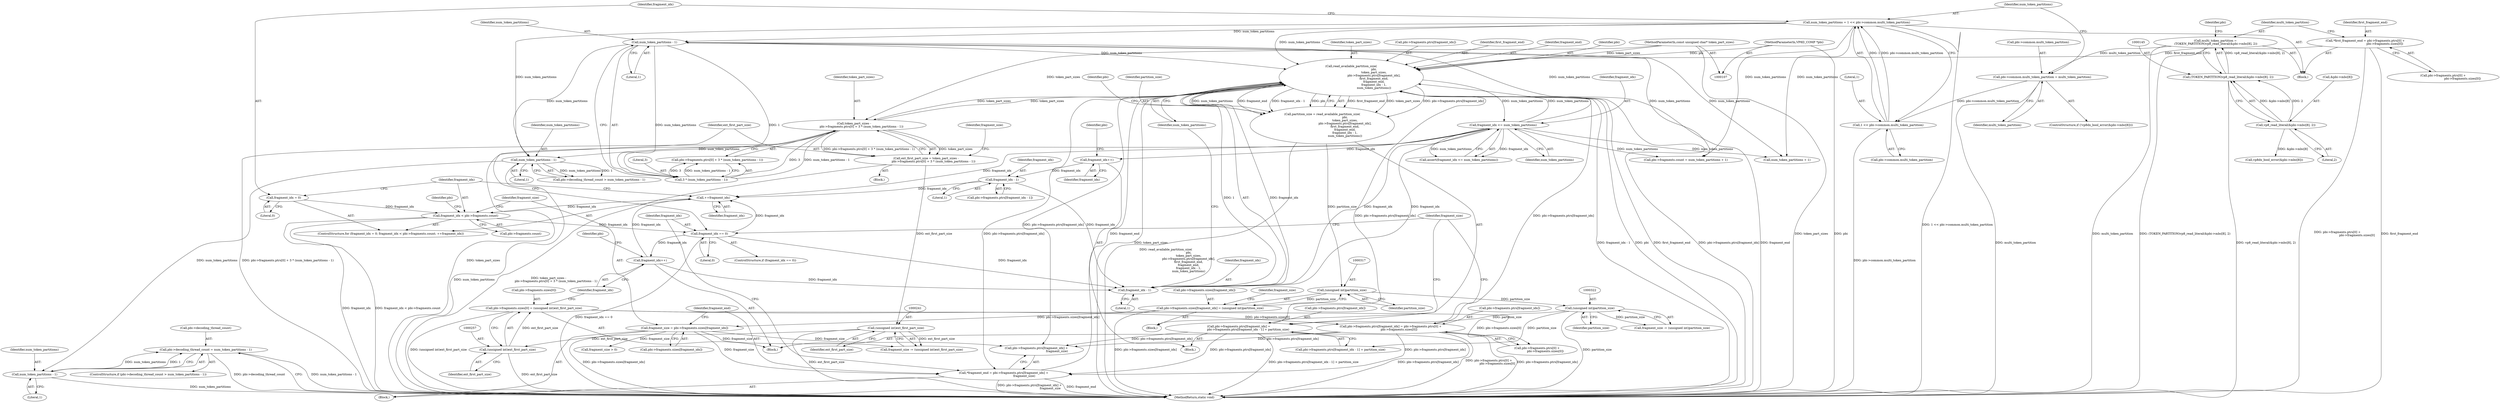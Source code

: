 digraph "0_Android_6886e8e0a9db2dbad723dc37a548233e004b33bc@pointer" {
"1000420" [label="(Call,pbi->decoding_thread_count = num_token_partitions - 1)"];
"1000424" [label="(Call,num_token_partitions - 1)"];
"1000417" [label="(Call,num_token_partitions - 1)"];
"1000235" [label="(Call,num_token_partitions - 1)"];
"1000170" [label="(Call,num_token_partitions = 1 << pbi->common.multi_token_partition)"];
"1000172" [label="(Call,1 << pbi->common.multi_token_partition)"];
"1000163" [label="(Call,pbi->common.multi_token_partition = multi_token_partition)"];
"1000142" [label="(Call,multi_token_partition =\n (TOKEN_PARTITION)vp8_read_literal(&pbi->mbc[8], 2))"];
"1000144" [label="(Call,(TOKEN_PARTITION)vp8_read_literal(&pbi->mbc[8], 2))"];
"1000146" [label="(Call,vp8_read_literal(&pbi->mbc[8], 2))"];
"1000325" [label="(Call,fragment_idx <= num_token_partitions)"];
"1000304" [label="(Call,fragment_idx - 1)"];
"1000259" [label="(Call,fragment_idx++)"];
"1000216" [label="(Call,fragment_idx == 0)"];
"1000183" [label="(Call,fragment_idx < pbi->fragments.count)"];
"1000180" [label="(Call,fragment_idx = 0)"];
"1000190" [label="(Call,++fragment_idx)"];
"1000350" [label="(Call,fragment_idx - 1)"];
"1000333" [label="(Call,fragment_idx++)"];
"1000292" [label="(Call,read_available_partition_size(\n                                                 pbi,\n                                                 token_part_sizes,\n                                                 pbi->fragments.ptrs[fragment_idx],\n                                                 first_fragment_end,\n                                                 fragment_end,\n                                                 fragment_idx - 1,\n                                                 num_token_partitions))"];
"1000108" [label="(MethodParameterIn,VP8D_COMP *pbi)"];
"1000223" [label="(Call,token_part_sizes -\n                pbi->fragments.ptrs[0] + 3 * (num_token_partitions - 1))"];
"1000109" [label="(MethodParameterIn,const unsigned char* token_part_sizes)"];
"1000233" [label="(Call,3 * (num_token_partitions - 1))"];
"1000335" [label="(Call,pbi->fragments.ptrs[fragment_idx] =\n                    pbi->fragments.ptrs[fragment_idx - 1] + partition_size)"];
"1000321" [label="(Call,(unsigned int)partition_size)"];
"1000316" [label="(Call,(unsigned int)partition_size)"];
"1000290" [label="(Call,partition_size = read_available_partition_size(\n                                                 pbi,\n                                                 token_part_sizes,\n                                                 pbi->fragments.ptrs[fragment_idx],\n                                                 first_fragment_end,\n                                                 fragment_end,\n                                                 fragment_idx - 1,\n                                                 num_token_partitions))"];
"1000261" [label="(Call,pbi->fragments.ptrs[fragment_idx] = pbi->fragments.ptrs[0] +\n                  pbi->fragments.sizes[0])"];
"1000248" [label="(Call,pbi->fragments.sizes[0] = (unsigned int)ext_first_part_size)"];
"1000256" [label="(Call,(unsigned int)ext_first_part_size)"];
"1000240" [label="(Call,(unsigned int)ext_first_part_size)"];
"1000221" [label="(Call,ext_first_part_size = token_part_sizes -\n                pbi->fragments.ptrs[0] + 3 * (num_token_partitions - 1))"];
"1000124" [label="(Call,*first_fragment_end = pbi->fragments.ptrs[0] +\n                                          pbi->fragments.sizes[0])"];
"1000204" [label="(Call,*fragment_end = pbi->fragments.ptrs[fragment_idx] +\n                                            fragment_size)"];
"1000194" [label="(Call,fragment_size = pbi->fragments.sizes[fragment_idx])"];
"1000308" [label="(Call,pbi->fragments.sizes[fragment_idx] = (unsigned int)partition_size)"];
"1000224" [label="(Identifier,token_part_sizes)"];
"1000204" [label="(Call,*fragment_end = pbi->fragments.ptrs[fragment_idx] +\n                                            fragment_size)"];
"1000124" [label="(Call,*first_fragment_end = pbi->fragments.ptrs[0] +\n                                          pbi->fragments.sizes[0])"];
"1000420" [label="(Call,pbi->decoding_thread_count = num_token_partitions - 1)"];
"1000357" [label="(Identifier,pbi)"];
"1000335" [label="(Call,pbi->fragments.ptrs[fragment_idx] =\n                    pbi->fragments.ptrs[fragment_idx - 1] + partition_size)"];
"1000417" [label="(Call,num_token_partitions - 1)"];
"1000183" [label="(Call,fragment_idx < pbi->fragments.count)"];
"1000302" [label="(Identifier,first_fragment_end)"];
"1000233" [label="(Call,3 * (num_token_partitions - 1))"];
"1000332" [label="(Block,)"];
"1000260" [label="(Identifier,fragment_idx)"];
"1000180" [label="(Call,fragment_idx = 0)"];
"1000312" [label="(Identifier,pbi)"];
"1000109" [label="(MethodParameterIn,const unsigned char* token_part_sizes)"];
"1000325" [label="(Call,fragment_idx <= num_token_partitions)"];
"1000225" [label="(Call,pbi->fragments.ptrs[0] + 3 * (num_token_partitions - 1))"];
"1000308" [label="(Call,pbi->fragments.sizes[fragment_idx] = (unsigned int)partition_size)"];
"1000172" [label="(Call,1 << pbi->common.multi_token_partition)"];
"1000426" [label="(Literal,1)"];
"1000179" [label="(ControlStructure,for (fragment_idx = 0; fragment_idx < pbi->fragments.count; ++fragment_idx))"];
"1000181" [label="(Identifier,fragment_idx)"];
"1000222" [label="(Identifier,ext_first_part_size)"];
"1000316" [label="(Call,(unsigned int)partition_size)"];
"1000339" [label="(Identifier,pbi)"];
"1000185" [label="(Call,pbi->fragments.count)"];
"1000173" [label="(Literal,1)"];
"1000258" [label="(Identifier,ext_first_part_size)"];
"1000194" [label="(Call,fragment_size = pbi->fragments.sizes[fragment_idx])"];
"1000336" [label="(Call,pbi->fragments.ptrs[fragment_idx])"];
"1000265" [label="(Identifier,pbi)"];
"1000324" [label="(Call,assert(fragment_idx <= num_token_partitions))"];
"1000286" [label="(Identifier,fragment_size)"];
"1000424" [label="(Call,num_token_partitions - 1)"];
"1000333" [label="(Call,fragment_idx++)"];
"1000191" [label="(Identifier,fragment_idx)"];
"1000261" [label="(Call,pbi->fragments.ptrs[fragment_idx] = pbi->fragments.ptrs[0] +\n                  pbi->fragments.sizes[0])"];
"1000418" [label="(Identifier,num_token_partitions)"];
"1000327" [label="(Identifier,num_token_partitions)"];
"1000217" [label="(Identifier,fragment_idx)"];
"1000419" [label="(Literal,1)"];
"1000144" [label="(Call,(TOKEN_PARTITION)vp8_read_literal(&pbi->mbc[8], 2))"];
"1000259" [label="(Call,fragment_idx++)"];
"1000235" [label="(Call,num_token_partitions - 1)"];
"1000306" [label="(Literal,1)"];
"1000326" [label="(Identifier,fragment_idx)"];
"1000352" [label="(Literal,1)"];
"1000323" [label="(Identifier,partition_size)"];
"1000242" [label="(Identifier,ext_first_part_size)"];
"1000153" [label="(Literal,2)"];
"1000350" [label="(Call,fragment_idx - 1)"];
"1000303" [label="(Identifier,fragment_end)"];
"1000412" [label="(ControlStructure,if (pbi->decoding_thread_count > num_token_partitions - 1))"];
"1000154" [label="(ControlStructure,if (!vp8dx_bool_error(&pbi->mbc[8])))"];
"1000334" [label="(Identifier,fragment_idx)"];
"1000305" [label="(Identifier,fragment_idx)"];
"1000216" [label="(Call,fragment_idx == 0)"];
"1000427" [label="(MethodReturn,static void)"];
"1000169" [label="(Identifier,multi_token_partition)"];
"1000143" [label="(Identifier,multi_token_partition)"];
"1000190" [label="(Call,++fragment_idx)"];
"1000285" [label="(Call,fragment_size > 0)"];
"1000291" [label="(Identifier,partition_size)"];
"1000184" [label="(Identifier,fragment_idx)"];
"1000309" [label="(Call,pbi->fragments.sizes[fragment_idx])"];
"1000195" [label="(Identifier,fragment_size)"];
"1000343" [label="(Call,pbi->fragments.ptrs[fragment_idx - 1] + partition_size)"];
"1000292" [label="(Call,read_available_partition_size(\n                                                 pbi,\n                                                 token_part_sizes,\n                                                 pbi->fragments.ptrs[fragment_idx],\n                                                 first_fragment_end,\n                                                 fragment_end,\n                                                 fragment_idx - 1,\n                                                 num_token_partitions))"];
"1000142" [label="(Call,multi_token_partition =\n (TOKEN_PARTITION)vp8_read_literal(&pbi->mbc[8], 2))"];
"1000110" [label="(Block,)"];
"1000269" [label="(Call,pbi->fragments.ptrs[0] +\n                  pbi->fragments.sizes[0])"];
"1000344" [label="(Call,pbi->fragments.ptrs[fragment_idx - 1])"];
"1000240" [label="(Call,(unsigned int)ext_first_part_size)"];
"1000234" [label="(Literal,3)"];
"1000108" [label="(MethodParameterIn,VP8D_COMP *pbi)"];
"1000126" [label="(Call,pbi->fragments.ptrs[0] +\n                                          pbi->fragments.sizes[0])"];
"1000248" [label="(Call,pbi->fragments.sizes[0] = (unsigned int)ext_first_part_size)"];
"1000318" [label="(Identifier,partition_size)"];
"1000170" [label="(Call,num_token_partitions = 1 << pbi->common.multi_token_partition)"];
"1000146" [label="(Call,vp8_read_literal(&pbi->mbc[8], 2))"];
"1000351" [label="(Identifier,fragment_idx)"];
"1000290" [label="(Call,partition_size = read_available_partition_size(\n                                                 pbi,\n                                                 token_part_sizes,\n                                                 pbi->fragments.ptrs[fragment_idx],\n                                                 first_fragment_end,\n                                                 fragment_end,\n                                                 fragment_idx - 1,\n                                                 num_token_partitions))"];
"1000196" [label="(Call,pbi->fragments.sizes[fragment_idx])"];
"1000163" [label="(Call,pbi->common.multi_token_partition = multi_token_partition)"];
"1000238" [label="(Call,fragment_size -= (unsigned int)ext_first_part_size)"];
"1000293" [label="(Identifier,pbi)"];
"1000223" [label="(Call,token_part_sizes -\n                pbi->fragments.ptrs[0] + 3 * (num_token_partitions - 1))"];
"1000304" [label="(Call,fragment_idx - 1)"];
"1000147" [label="(Call,&pbi->mbc[8])"];
"1000262" [label="(Call,pbi->fragments.ptrs[fragment_idx])"];
"1000320" [label="(Identifier,fragment_size)"];
"1000294" [label="(Identifier,token_part_sizes)"];
"1000288" [label="(Block,)"];
"1000192" [label="(Block,)"];
"1000156" [label="(Call,vp8dx_bool_error(&pbi->mbc[8]))"];
"1000239" [label="(Identifier,fragment_size)"];
"1000321" [label="(Call,(unsigned int)partition_size)"];
"1000218" [label="(Literal,0)"];
"1000295" [label="(Call,pbi->fragments.ptrs[fragment_idx])"];
"1000125" [label="(Identifier,first_fragment_end)"];
"1000247" [label="(Block,)"];
"1000354" [label="(Call,pbi->fragments.count = num_token_partitions + 1)"];
"1000164" [label="(Call,pbi->common.multi_token_partition)"];
"1000174" [label="(Call,pbi->common.multi_token_partition)"];
"1000182" [label="(Literal,0)"];
"1000256" [label="(Call,(unsigned int)ext_first_part_size)"];
"1000219" [label="(Block,)"];
"1000171" [label="(Identifier,num_token_partitions)"];
"1000205" [label="(Identifier,fragment_end)"];
"1000236" [label="(Identifier,num_token_partitions)"];
"1000249" [label="(Call,pbi->fragments.sizes[0])"];
"1000413" [label="(Call,pbi->decoding_thread_count > num_token_partitions - 1)"];
"1000425" [label="(Identifier,num_token_partitions)"];
"1000221" [label="(Call,ext_first_part_size = token_part_sizes -\n                pbi->fragments.ptrs[0] + 3 * (num_token_partitions - 1))"];
"1000215" [label="(ControlStructure,if (fragment_idx == 0))"];
"1000237" [label="(Literal,1)"];
"1000206" [label="(Call,pbi->fragments.ptrs[fragment_idx] +\n                                            fragment_size)"];
"1000319" [label="(Call,fragment_size -= (unsigned int)partition_size)"];
"1000421" [label="(Call,pbi->decoding_thread_count)"];
"1000360" [label="(Call,num_token_partitions + 1)"];
"1000160" [label="(Identifier,pbi)"];
"1000307" [label="(Identifier,num_token_partitions)"];
"1000420" -> "1000412"  [label="AST: "];
"1000420" -> "1000424"  [label="CFG: "];
"1000421" -> "1000420"  [label="AST: "];
"1000424" -> "1000420"  [label="AST: "];
"1000427" -> "1000420"  [label="CFG: "];
"1000420" -> "1000427"  [label="DDG: num_token_partitions - 1"];
"1000420" -> "1000427"  [label="DDG: pbi->decoding_thread_count"];
"1000424" -> "1000420"  [label="DDG: num_token_partitions"];
"1000424" -> "1000420"  [label="DDG: 1"];
"1000424" -> "1000426"  [label="CFG: "];
"1000425" -> "1000424"  [label="AST: "];
"1000426" -> "1000424"  [label="AST: "];
"1000424" -> "1000427"  [label="DDG: num_token_partitions"];
"1000417" -> "1000424"  [label="DDG: num_token_partitions"];
"1000417" -> "1000413"  [label="AST: "];
"1000417" -> "1000419"  [label="CFG: "];
"1000418" -> "1000417"  [label="AST: "];
"1000419" -> "1000417"  [label="AST: "];
"1000413" -> "1000417"  [label="CFG: "];
"1000417" -> "1000427"  [label="DDG: num_token_partitions"];
"1000417" -> "1000413"  [label="DDG: num_token_partitions"];
"1000417" -> "1000413"  [label="DDG: 1"];
"1000235" -> "1000417"  [label="DDG: num_token_partitions"];
"1000170" -> "1000417"  [label="DDG: num_token_partitions"];
"1000325" -> "1000417"  [label="DDG: num_token_partitions"];
"1000235" -> "1000233"  [label="AST: "];
"1000235" -> "1000237"  [label="CFG: "];
"1000236" -> "1000235"  [label="AST: "];
"1000237" -> "1000235"  [label="AST: "];
"1000233" -> "1000235"  [label="CFG: "];
"1000235" -> "1000233"  [label="DDG: num_token_partitions"];
"1000235" -> "1000233"  [label="DDG: 1"];
"1000170" -> "1000235"  [label="DDG: num_token_partitions"];
"1000325" -> "1000235"  [label="DDG: num_token_partitions"];
"1000235" -> "1000292"  [label="DDG: num_token_partitions"];
"1000235" -> "1000354"  [label="DDG: num_token_partitions"];
"1000235" -> "1000360"  [label="DDG: num_token_partitions"];
"1000170" -> "1000110"  [label="AST: "];
"1000170" -> "1000172"  [label="CFG: "];
"1000171" -> "1000170"  [label="AST: "];
"1000172" -> "1000170"  [label="AST: "];
"1000181" -> "1000170"  [label="CFG: "];
"1000170" -> "1000427"  [label="DDG: 1 << pbi->common.multi_token_partition"];
"1000172" -> "1000170"  [label="DDG: 1"];
"1000172" -> "1000170"  [label="DDG: pbi->common.multi_token_partition"];
"1000170" -> "1000292"  [label="DDG: num_token_partitions"];
"1000170" -> "1000354"  [label="DDG: num_token_partitions"];
"1000170" -> "1000360"  [label="DDG: num_token_partitions"];
"1000172" -> "1000174"  [label="CFG: "];
"1000173" -> "1000172"  [label="AST: "];
"1000174" -> "1000172"  [label="AST: "];
"1000172" -> "1000427"  [label="DDG: pbi->common.multi_token_partition"];
"1000163" -> "1000172"  [label="DDG: pbi->common.multi_token_partition"];
"1000163" -> "1000154"  [label="AST: "];
"1000163" -> "1000169"  [label="CFG: "];
"1000164" -> "1000163"  [label="AST: "];
"1000169" -> "1000163"  [label="AST: "];
"1000171" -> "1000163"  [label="CFG: "];
"1000163" -> "1000427"  [label="DDG: multi_token_partition"];
"1000142" -> "1000163"  [label="DDG: multi_token_partition"];
"1000142" -> "1000110"  [label="AST: "];
"1000142" -> "1000144"  [label="CFG: "];
"1000143" -> "1000142"  [label="AST: "];
"1000144" -> "1000142"  [label="AST: "];
"1000160" -> "1000142"  [label="CFG: "];
"1000142" -> "1000427"  [label="DDG: (TOKEN_PARTITION)vp8_read_literal(&pbi->mbc[8], 2)"];
"1000142" -> "1000427"  [label="DDG: multi_token_partition"];
"1000144" -> "1000142"  [label="DDG: vp8_read_literal(&pbi->mbc[8], 2)"];
"1000144" -> "1000146"  [label="CFG: "];
"1000145" -> "1000144"  [label="AST: "];
"1000146" -> "1000144"  [label="AST: "];
"1000144" -> "1000427"  [label="DDG: vp8_read_literal(&pbi->mbc[8], 2)"];
"1000146" -> "1000144"  [label="DDG: &pbi->mbc[8]"];
"1000146" -> "1000144"  [label="DDG: 2"];
"1000146" -> "1000153"  [label="CFG: "];
"1000147" -> "1000146"  [label="AST: "];
"1000153" -> "1000146"  [label="AST: "];
"1000146" -> "1000156"  [label="DDG: &pbi->mbc[8]"];
"1000325" -> "1000324"  [label="AST: "];
"1000325" -> "1000327"  [label="CFG: "];
"1000326" -> "1000325"  [label="AST: "];
"1000327" -> "1000325"  [label="AST: "];
"1000324" -> "1000325"  [label="CFG: "];
"1000325" -> "1000190"  [label="DDG: fragment_idx"];
"1000325" -> "1000304"  [label="DDG: fragment_idx"];
"1000325" -> "1000292"  [label="DDG: num_token_partitions"];
"1000325" -> "1000324"  [label="DDG: fragment_idx"];
"1000325" -> "1000324"  [label="DDG: num_token_partitions"];
"1000304" -> "1000325"  [label="DDG: fragment_idx"];
"1000292" -> "1000325"  [label="DDG: num_token_partitions"];
"1000325" -> "1000333"  [label="DDG: fragment_idx"];
"1000325" -> "1000354"  [label="DDG: num_token_partitions"];
"1000325" -> "1000360"  [label="DDG: num_token_partitions"];
"1000304" -> "1000292"  [label="AST: "];
"1000304" -> "1000306"  [label="CFG: "];
"1000305" -> "1000304"  [label="AST: "];
"1000306" -> "1000304"  [label="AST: "];
"1000307" -> "1000304"  [label="CFG: "];
"1000304" -> "1000292"  [label="DDG: fragment_idx"];
"1000304" -> "1000292"  [label="DDG: 1"];
"1000259" -> "1000304"  [label="DDG: fragment_idx"];
"1000350" -> "1000304"  [label="DDG: fragment_idx"];
"1000216" -> "1000304"  [label="DDG: fragment_idx"];
"1000259" -> "1000247"  [label="AST: "];
"1000259" -> "1000260"  [label="CFG: "];
"1000260" -> "1000259"  [label="AST: "];
"1000265" -> "1000259"  [label="CFG: "];
"1000259" -> "1000190"  [label="DDG: fragment_idx"];
"1000216" -> "1000259"  [label="DDG: fragment_idx"];
"1000216" -> "1000215"  [label="AST: "];
"1000216" -> "1000218"  [label="CFG: "];
"1000217" -> "1000216"  [label="AST: "];
"1000218" -> "1000216"  [label="AST: "];
"1000222" -> "1000216"  [label="CFG: "];
"1000286" -> "1000216"  [label="CFG: "];
"1000216" -> "1000427"  [label="DDG: fragment_idx == 0"];
"1000216" -> "1000190"  [label="DDG: fragment_idx"];
"1000183" -> "1000216"  [label="DDG: fragment_idx"];
"1000183" -> "1000179"  [label="AST: "];
"1000183" -> "1000185"  [label="CFG: "];
"1000184" -> "1000183"  [label="AST: "];
"1000185" -> "1000183"  [label="AST: "];
"1000195" -> "1000183"  [label="CFG: "];
"1000357" -> "1000183"  [label="CFG: "];
"1000183" -> "1000427"  [label="DDG: fragment_idx"];
"1000183" -> "1000427"  [label="DDG: fragment_idx < pbi->fragments.count"];
"1000180" -> "1000183"  [label="DDG: fragment_idx"];
"1000190" -> "1000183"  [label="DDG: fragment_idx"];
"1000180" -> "1000179"  [label="AST: "];
"1000180" -> "1000182"  [label="CFG: "];
"1000181" -> "1000180"  [label="AST: "];
"1000182" -> "1000180"  [label="AST: "];
"1000184" -> "1000180"  [label="CFG: "];
"1000190" -> "1000179"  [label="AST: "];
"1000190" -> "1000191"  [label="CFG: "];
"1000191" -> "1000190"  [label="AST: "];
"1000184" -> "1000190"  [label="CFG: "];
"1000350" -> "1000190"  [label="DDG: fragment_idx"];
"1000350" -> "1000344"  [label="AST: "];
"1000350" -> "1000352"  [label="CFG: "];
"1000351" -> "1000350"  [label="AST: "];
"1000352" -> "1000350"  [label="AST: "];
"1000344" -> "1000350"  [label="CFG: "];
"1000333" -> "1000350"  [label="DDG: fragment_idx"];
"1000333" -> "1000332"  [label="AST: "];
"1000333" -> "1000334"  [label="CFG: "];
"1000334" -> "1000333"  [label="AST: "];
"1000339" -> "1000333"  [label="CFG: "];
"1000292" -> "1000290"  [label="AST: "];
"1000292" -> "1000307"  [label="CFG: "];
"1000293" -> "1000292"  [label="AST: "];
"1000294" -> "1000292"  [label="AST: "];
"1000295" -> "1000292"  [label="AST: "];
"1000302" -> "1000292"  [label="AST: "];
"1000303" -> "1000292"  [label="AST: "];
"1000307" -> "1000292"  [label="AST: "];
"1000290" -> "1000292"  [label="CFG: "];
"1000292" -> "1000427"  [label="DDG: fragment_end"];
"1000292" -> "1000427"  [label="DDG: token_part_sizes"];
"1000292" -> "1000427"  [label="DDG: fragment_idx - 1"];
"1000292" -> "1000427"  [label="DDG: pbi"];
"1000292" -> "1000427"  [label="DDG: first_fragment_end"];
"1000292" -> "1000427"  [label="DDG: pbi->fragments.ptrs[fragment_idx]"];
"1000292" -> "1000204"  [label="DDG: pbi->fragments.ptrs[fragment_idx]"];
"1000292" -> "1000206"  [label="DDG: pbi->fragments.ptrs[fragment_idx]"];
"1000292" -> "1000223"  [label="DDG: token_part_sizes"];
"1000292" -> "1000290"  [label="DDG: first_fragment_end"];
"1000292" -> "1000290"  [label="DDG: token_part_sizes"];
"1000292" -> "1000290"  [label="DDG: pbi->fragments.ptrs[fragment_idx]"];
"1000292" -> "1000290"  [label="DDG: num_token_partitions"];
"1000292" -> "1000290"  [label="DDG: fragment_end"];
"1000292" -> "1000290"  [label="DDG: fragment_idx - 1"];
"1000292" -> "1000290"  [label="DDG: pbi"];
"1000108" -> "1000292"  [label="DDG: pbi"];
"1000223" -> "1000292"  [label="DDG: token_part_sizes"];
"1000109" -> "1000292"  [label="DDG: token_part_sizes"];
"1000335" -> "1000292"  [label="DDG: pbi->fragments.ptrs[fragment_idx]"];
"1000261" -> "1000292"  [label="DDG: pbi->fragments.ptrs[fragment_idx]"];
"1000124" -> "1000292"  [label="DDG: first_fragment_end"];
"1000204" -> "1000292"  [label="DDG: fragment_end"];
"1000108" -> "1000107"  [label="AST: "];
"1000108" -> "1000427"  [label="DDG: pbi"];
"1000223" -> "1000221"  [label="AST: "];
"1000223" -> "1000225"  [label="CFG: "];
"1000224" -> "1000223"  [label="AST: "];
"1000225" -> "1000223"  [label="AST: "];
"1000221" -> "1000223"  [label="CFG: "];
"1000223" -> "1000427"  [label="DDG: pbi->fragments.ptrs[0] + 3 * (num_token_partitions - 1)"];
"1000223" -> "1000427"  [label="DDG: token_part_sizes"];
"1000223" -> "1000221"  [label="DDG: token_part_sizes"];
"1000223" -> "1000221"  [label="DDG: pbi->fragments.ptrs[0] + 3 * (num_token_partitions - 1)"];
"1000109" -> "1000223"  [label="DDG: token_part_sizes"];
"1000233" -> "1000223"  [label="DDG: 3"];
"1000233" -> "1000223"  [label="DDG: num_token_partitions - 1"];
"1000109" -> "1000107"  [label="AST: "];
"1000109" -> "1000427"  [label="DDG: token_part_sizes"];
"1000233" -> "1000225"  [label="AST: "];
"1000234" -> "1000233"  [label="AST: "];
"1000225" -> "1000233"  [label="CFG: "];
"1000233" -> "1000225"  [label="DDG: 3"];
"1000233" -> "1000225"  [label="DDG: num_token_partitions - 1"];
"1000335" -> "1000332"  [label="AST: "];
"1000335" -> "1000343"  [label="CFG: "];
"1000336" -> "1000335"  [label="AST: "];
"1000343" -> "1000335"  [label="AST: "];
"1000286" -> "1000335"  [label="CFG: "];
"1000335" -> "1000427"  [label="DDG: pbi->fragments.ptrs[fragment_idx]"];
"1000335" -> "1000427"  [label="DDG: pbi->fragments.ptrs[fragment_idx - 1] + partition_size"];
"1000335" -> "1000204"  [label="DDG: pbi->fragments.ptrs[fragment_idx]"];
"1000335" -> "1000206"  [label="DDG: pbi->fragments.ptrs[fragment_idx]"];
"1000321" -> "1000335"  [label="DDG: partition_size"];
"1000321" -> "1000319"  [label="AST: "];
"1000321" -> "1000323"  [label="CFG: "];
"1000322" -> "1000321"  [label="AST: "];
"1000323" -> "1000321"  [label="AST: "];
"1000319" -> "1000321"  [label="CFG: "];
"1000321" -> "1000427"  [label="DDG: partition_size"];
"1000321" -> "1000319"  [label="DDG: partition_size"];
"1000316" -> "1000321"  [label="DDG: partition_size"];
"1000321" -> "1000343"  [label="DDG: partition_size"];
"1000316" -> "1000308"  [label="AST: "];
"1000316" -> "1000318"  [label="CFG: "];
"1000317" -> "1000316"  [label="AST: "];
"1000318" -> "1000316"  [label="AST: "];
"1000308" -> "1000316"  [label="CFG: "];
"1000316" -> "1000308"  [label="DDG: partition_size"];
"1000290" -> "1000316"  [label="DDG: partition_size"];
"1000290" -> "1000288"  [label="AST: "];
"1000291" -> "1000290"  [label="AST: "];
"1000312" -> "1000290"  [label="CFG: "];
"1000290" -> "1000427"  [label="DDG: read_available_partition_size(\n                                                 pbi,\n                                                 token_part_sizes,\n                                                 pbi->fragments.ptrs[fragment_idx],\n                                                 first_fragment_end,\n                                                 fragment_end,\n                                                 fragment_idx - 1,\n                                                 num_token_partitions)"];
"1000261" -> "1000247"  [label="AST: "];
"1000261" -> "1000269"  [label="CFG: "];
"1000262" -> "1000261"  [label="AST: "];
"1000269" -> "1000261"  [label="AST: "];
"1000286" -> "1000261"  [label="CFG: "];
"1000261" -> "1000427"  [label="DDG: pbi->fragments.ptrs[fragment_idx]"];
"1000261" -> "1000427"  [label="DDG: pbi->fragments.ptrs[0] +\n                  pbi->fragments.sizes[0]"];
"1000261" -> "1000204"  [label="DDG: pbi->fragments.ptrs[fragment_idx]"];
"1000261" -> "1000206"  [label="DDG: pbi->fragments.ptrs[fragment_idx]"];
"1000248" -> "1000261"  [label="DDG: pbi->fragments.sizes[0]"];
"1000248" -> "1000247"  [label="AST: "];
"1000248" -> "1000256"  [label="CFG: "];
"1000249" -> "1000248"  [label="AST: "];
"1000256" -> "1000248"  [label="AST: "];
"1000260" -> "1000248"  [label="CFG: "];
"1000248" -> "1000427"  [label="DDG: (unsigned int)ext_first_part_size"];
"1000256" -> "1000248"  [label="DDG: ext_first_part_size"];
"1000248" -> "1000269"  [label="DDG: pbi->fragments.sizes[0]"];
"1000256" -> "1000258"  [label="CFG: "];
"1000257" -> "1000256"  [label="AST: "];
"1000258" -> "1000256"  [label="AST: "];
"1000256" -> "1000427"  [label="DDG: ext_first_part_size"];
"1000240" -> "1000256"  [label="DDG: ext_first_part_size"];
"1000240" -> "1000238"  [label="AST: "];
"1000240" -> "1000242"  [label="CFG: "];
"1000241" -> "1000240"  [label="AST: "];
"1000242" -> "1000240"  [label="AST: "];
"1000238" -> "1000240"  [label="CFG: "];
"1000240" -> "1000427"  [label="DDG: ext_first_part_size"];
"1000240" -> "1000238"  [label="DDG: ext_first_part_size"];
"1000221" -> "1000240"  [label="DDG: ext_first_part_size"];
"1000221" -> "1000219"  [label="AST: "];
"1000222" -> "1000221"  [label="AST: "];
"1000239" -> "1000221"  [label="CFG: "];
"1000221" -> "1000427"  [label="DDG: token_part_sizes -\n                pbi->fragments.ptrs[0] + 3 * (num_token_partitions - 1)"];
"1000124" -> "1000110"  [label="AST: "];
"1000124" -> "1000126"  [label="CFG: "];
"1000125" -> "1000124"  [label="AST: "];
"1000126" -> "1000124"  [label="AST: "];
"1000143" -> "1000124"  [label="CFG: "];
"1000124" -> "1000427"  [label="DDG: pbi->fragments.ptrs[0] +\n                                          pbi->fragments.sizes[0]"];
"1000124" -> "1000427"  [label="DDG: first_fragment_end"];
"1000204" -> "1000192"  [label="AST: "];
"1000204" -> "1000206"  [label="CFG: "];
"1000205" -> "1000204"  [label="AST: "];
"1000206" -> "1000204"  [label="AST: "];
"1000217" -> "1000204"  [label="CFG: "];
"1000204" -> "1000427"  [label="DDG: pbi->fragments.ptrs[fragment_idx] +\n                                            fragment_size"];
"1000204" -> "1000427"  [label="DDG: fragment_end"];
"1000194" -> "1000204"  [label="DDG: fragment_size"];
"1000194" -> "1000192"  [label="AST: "];
"1000194" -> "1000196"  [label="CFG: "];
"1000195" -> "1000194"  [label="AST: "];
"1000196" -> "1000194"  [label="AST: "];
"1000205" -> "1000194"  [label="CFG: "];
"1000194" -> "1000427"  [label="DDG: pbi->fragments.sizes[fragment_idx]"];
"1000308" -> "1000194"  [label="DDG: pbi->fragments.sizes[fragment_idx]"];
"1000194" -> "1000206"  [label="DDG: fragment_size"];
"1000194" -> "1000238"  [label="DDG: fragment_size"];
"1000194" -> "1000285"  [label="DDG: fragment_size"];
"1000308" -> "1000288"  [label="AST: "];
"1000309" -> "1000308"  [label="AST: "];
"1000320" -> "1000308"  [label="CFG: "];
"1000308" -> "1000427"  [label="DDG: pbi->fragments.sizes[fragment_idx]"];
}
